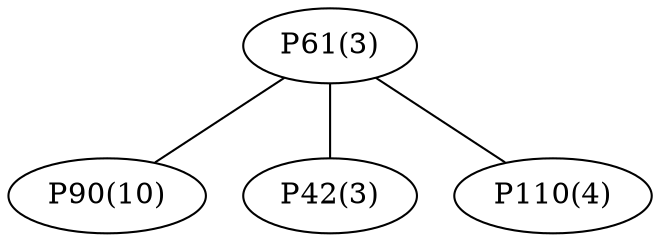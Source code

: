 graph network {
	"P61(3)";
	"P90(10)";
	"P42(3)";
	"P110(4)";
	"P61(3)" -- "P90(10)";
	"P61(3)" -- "P42(3)";
	"P61(3)" -- "P110(4)";
}
